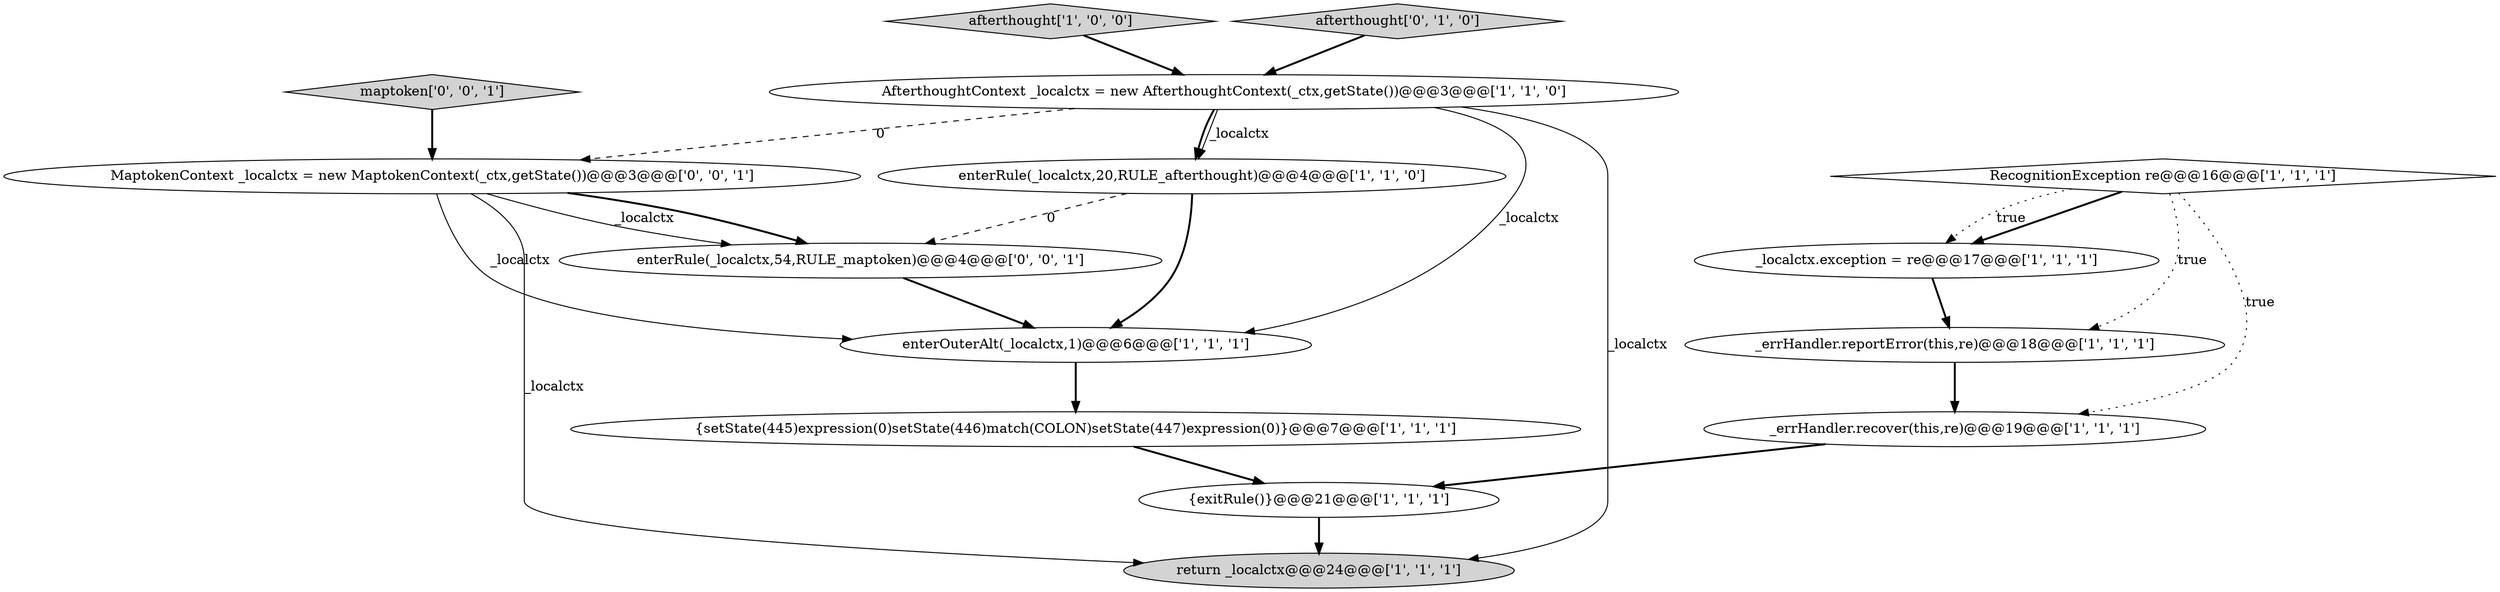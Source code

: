digraph {
6 [style = filled, label = "enterRule(_localctx,20,RULE_afterthought)@@@4@@@['1', '1', '0']", fillcolor = white, shape = ellipse image = "AAA0AAABBB1BBB"];
1 [style = filled, label = "RecognitionException re@@@16@@@['1', '1', '1']", fillcolor = white, shape = diamond image = "AAA0AAABBB1BBB"];
3 [style = filled, label = "return _localctx@@@24@@@['1', '1', '1']", fillcolor = lightgray, shape = ellipse image = "AAA0AAABBB1BBB"];
2 [style = filled, label = "afterthought['1', '0', '0']", fillcolor = lightgray, shape = diamond image = "AAA0AAABBB1BBB"];
13 [style = filled, label = "enterRule(_localctx,54,RULE_maptoken)@@@4@@@['0', '0', '1']", fillcolor = white, shape = ellipse image = "AAA0AAABBB3BBB"];
9 [style = filled, label = "enterOuterAlt(_localctx,1)@@@6@@@['1', '1', '1']", fillcolor = white, shape = ellipse image = "AAA0AAABBB1BBB"];
11 [style = filled, label = "afterthought['0', '1', '0']", fillcolor = lightgray, shape = diamond image = "AAA0AAABBB2BBB"];
8 [style = filled, label = "AfterthoughtContext _localctx = new AfterthoughtContext(_ctx,getState())@@@3@@@['1', '1', '0']", fillcolor = white, shape = ellipse image = "AAA0AAABBB1BBB"];
14 [style = filled, label = "maptoken['0', '0', '1']", fillcolor = lightgray, shape = diamond image = "AAA0AAABBB3BBB"];
0 [style = filled, label = "_errHandler.recover(this,re)@@@19@@@['1', '1', '1']", fillcolor = white, shape = ellipse image = "AAA0AAABBB1BBB"];
10 [style = filled, label = "{exitRule()}@@@21@@@['1', '1', '1']", fillcolor = white, shape = ellipse image = "AAA0AAABBB1BBB"];
12 [style = filled, label = "MaptokenContext _localctx = new MaptokenContext(_ctx,getState())@@@3@@@['0', '0', '1']", fillcolor = white, shape = ellipse image = "AAA0AAABBB3BBB"];
4 [style = filled, label = "_localctx.exception = re@@@17@@@['1', '1', '1']", fillcolor = white, shape = ellipse image = "AAA0AAABBB1BBB"];
5 [style = filled, label = "_errHandler.reportError(this,re)@@@18@@@['1', '1', '1']", fillcolor = white, shape = ellipse image = "AAA0AAABBB1BBB"];
7 [style = filled, label = "{setState(445)expression(0)setState(446)match(COLON)setState(447)expression(0)}@@@7@@@['1', '1', '1']", fillcolor = white, shape = ellipse image = "AAA0AAABBB1BBB"];
1->0 [style = dotted, label="true"];
7->10 [style = bold, label=""];
8->9 [style = solid, label="_localctx"];
4->5 [style = bold, label=""];
14->12 [style = bold, label=""];
6->13 [style = dashed, label="0"];
8->6 [style = bold, label=""];
12->3 [style = solid, label="_localctx"];
8->6 [style = solid, label="_localctx"];
10->3 [style = bold, label=""];
2->8 [style = bold, label=""];
12->13 [style = bold, label=""];
6->9 [style = bold, label=""];
0->10 [style = bold, label=""];
12->9 [style = solid, label="_localctx"];
5->0 [style = bold, label=""];
8->12 [style = dashed, label="0"];
1->5 [style = dotted, label="true"];
11->8 [style = bold, label=""];
1->4 [style = bold, label=""];
12->13 [style = solid, label="_localctx"];
13->9 [style = bold, label=""];
1->4 [style = dotted, label="true"];
8->3 [style = solid, label="_localctx"];
9->7 [style = bold, label=""];
}
